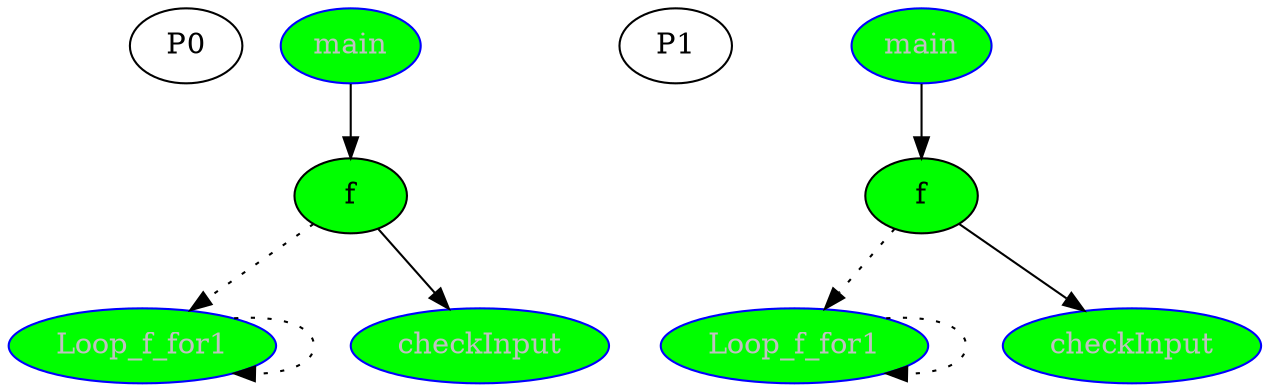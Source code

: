 digraph G{
subgraph G0{ 
side0[label = P0]
node[color = black];
Loop_f_for10[label = "Loop_f_for1",fontcolor = "grey"];
checkInput0[label = "checkInput",fontcolor = "grey"];
main0[label = "main",fontcolor = "grey"];
f0[label = "f",fontcolor = "black"];
Loop_f_for10[shape = "ellipse", color = "blue", style = "filled", fillcolor = "green"]
checkInput0[shape = "ellipse", color = "blue", style = "filled", fillcolor = "green"]
main0[shape = "ellipse", color = "blue", style = "filled", fillcolor = "green"]
f0[shape = "ellipse",  style = "filled", fillcolor = "green"]
f0->Loop_f_for10[style = dotted]
Loop_f_for10->Loop_f_for10[style = dotted]
f0->checkInput0
main0->f0
}
subgraph G1{ 
side1[label = P1]
node[color = black];
Loop_f_for11[label = "Loop_f_for1",fontcolor = "grey"];
checkInput1[label = "checkInput",fontcolor = "grey"];
main1[label = "main",fontcolor = "grey"];
f1[label = "f",fontcolor = "black"];
Loop_f_for11[shape = "ellipse", color = "blue", style = "filled", fillcolor = "green"]
checkInput1[shape = "ellipse", color = "blue", style = "filled", fillcolor = "green"]
main1[shape = "ellipse", color = "blue", style = "filled", fillcolor = "green"]
f1[shape = "ellipse",  style = "filled", fillcolor = "green"]
f1->Loop_f_for11[style = dotted]
Loop_f_for11->Loop_f_for11[style = dotted]
f1->checkInput1
main1->f1
}
}
